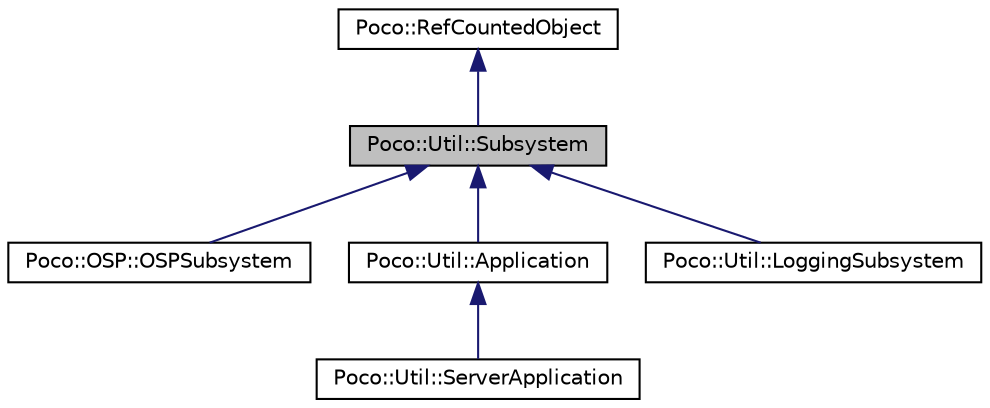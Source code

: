 digraph "Poco::Util::Subsystem"
{
 // LATEX_PDF_SIZE
  edge [fontname="Helvetica",fontsize="10",labelfontname="Helvetica",labelfontsize="10"];
  node [fontname="Helvetica",fontsize="10",shape=record];
  Node1 [label="Poco::Util::Subsystem",height=0.2,width=0.4,color="black", fillcolor="grey75", style="filled", fontcolor="black",tooltip=" "];
  Node2 -> Node1 [dir="back",color="midnightblue",fontsize="10",style="solid"];
  Node2 [label="Poco::RefCountedObject",height=0.2,width=0.4,color="black", fillcolor="white", style="filled",URL="$classPoco_1_1RefCountedObject.html",tooltip=" "];
  Node1 -> Node3 [dir="back",color="midnightblue",fontsize="10",style="solid"];
  Node3 [label="Poco::OSP::OSPSubsystem",height=0.2,width=0.4,color="black", fillcolor="white", style="filled",URL="$classPoco_1_1OSP_1_1OSPSubsystem.html",tooltip=" "];
  Node1 -> Node4 [dir="back",color="midnightblue",fontsize="10",style="solid"];
  Node4 [label="Poco::Util::Application",height=0.2,width=0.4,color="black", fillcolor="white", style="filled",URL="$classPoco_1_1Util_1_1Application.html",tooltip=" "];
  Node4 -> Node5 [dir="back",color="midnightblue",fontsize="10",style="solid"];
  Node5 [label="Poco::Util::ServerApplication",height=0.2,width=0.4,color="black", fillcolor="white", style="filled",URL="$classPoco_1_1Util_1_1ServerApplication.html",tooltip=" "];
  Node1 -> Node6 [dir="back",color="midnightblue",fontsize="10",style="solid"];
  Node6 [label="Poco::Util::LoggingSubsystem",height=0.2,width=0.4,color="black", fillcolor="white", style="filled",URL="$classPoco_1_1Util_1_1LoggingSubsystem.html",tooltip=" "];
}
